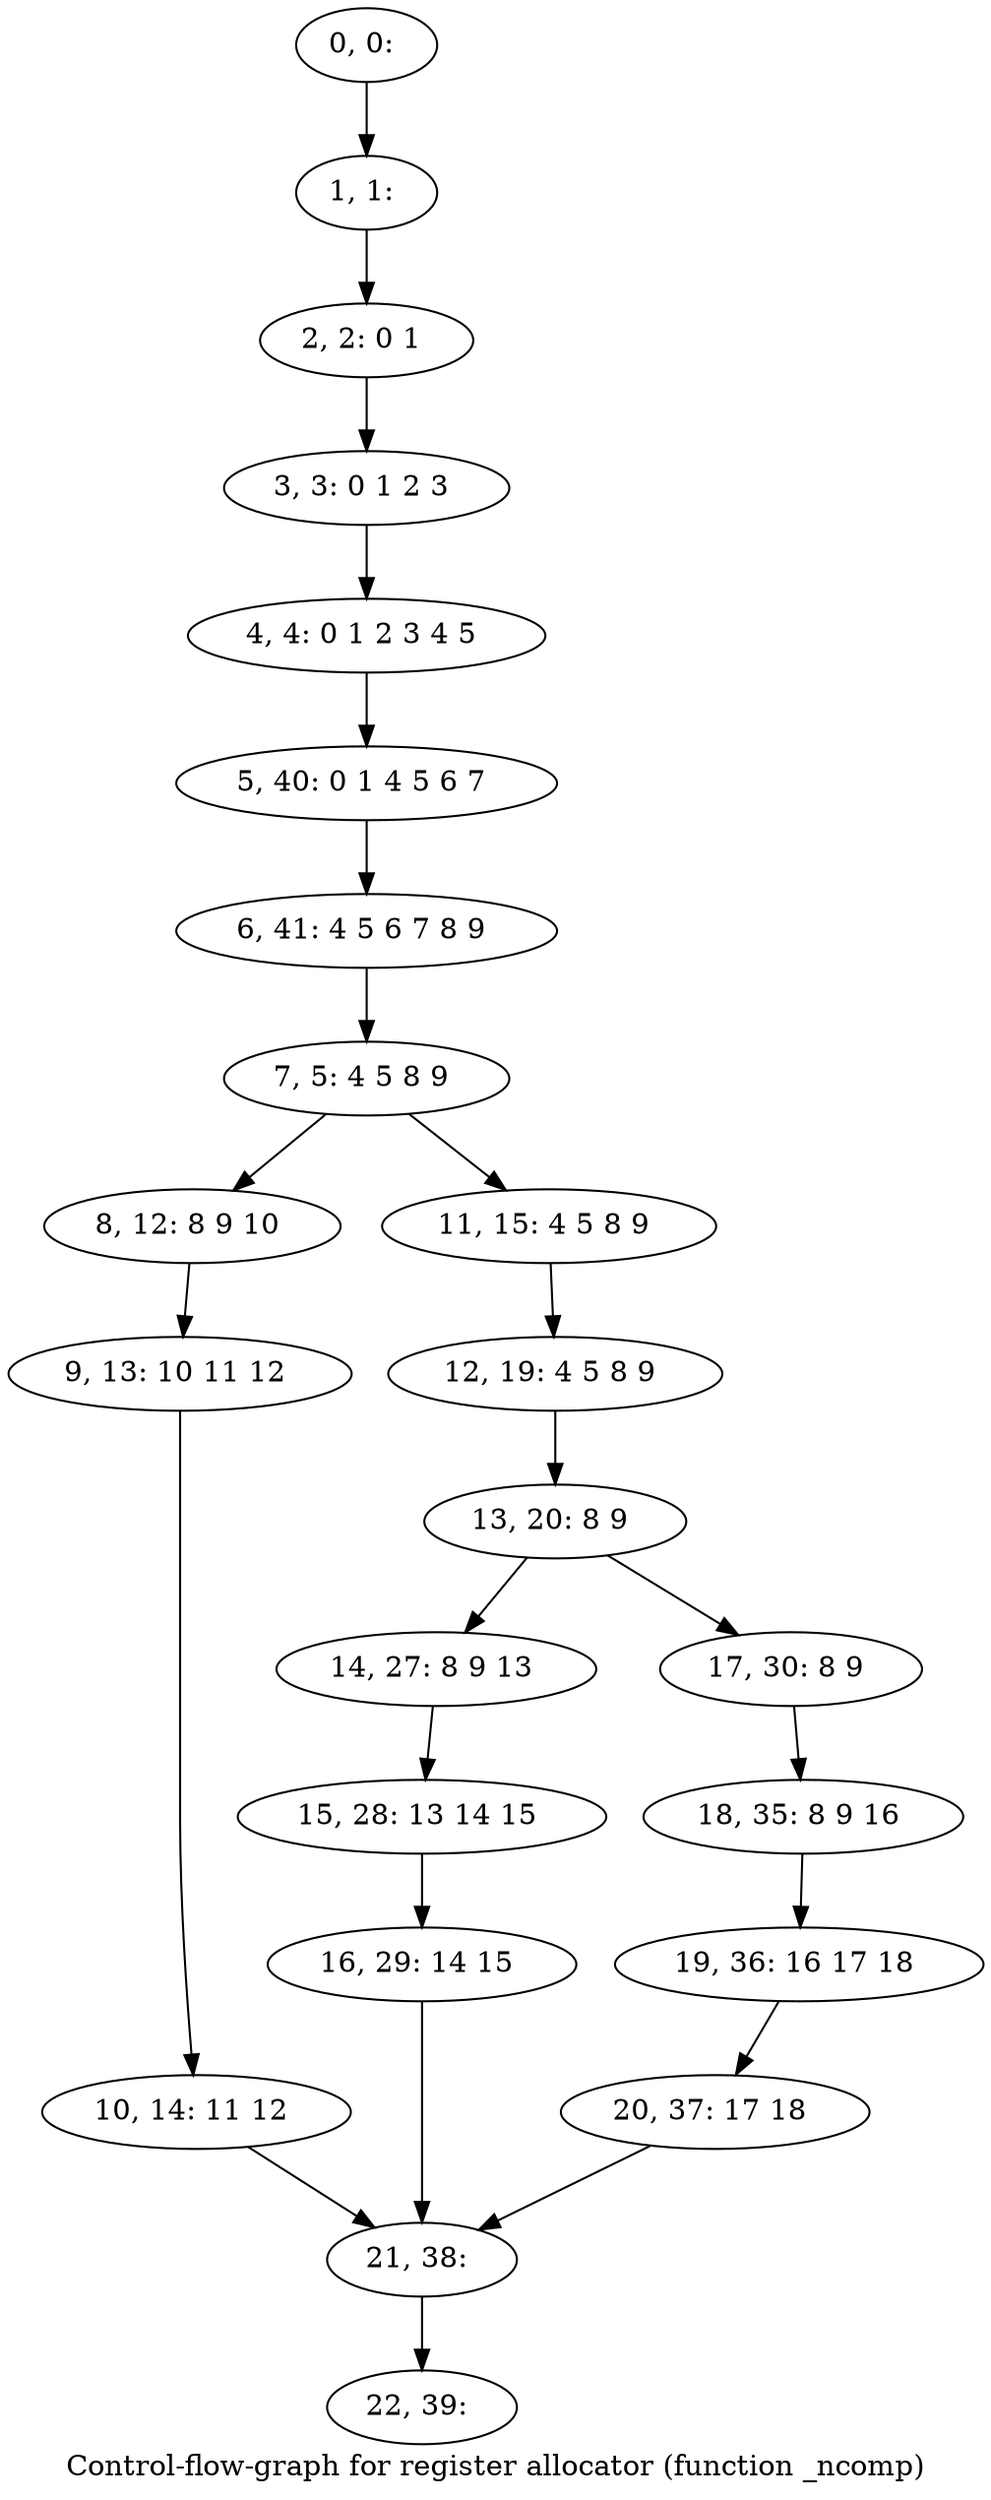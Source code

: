 digraph G {
graph [label="Control-flow-graph for register allocator (function _ncomp)"]
0[label="0, 0: "];
1[label="1, 1: "];
2[label="2, 2: 0 1 "];
3[label="3, 3: 0 1 2 3 "];
4[label="4, 4: 0 1 2 3 4 5 "];
5[label="5, 40: 0 1 4 5 6 7 "];
6[label="6, 41: 4 5 6 7 8 9 "];
7[label="7, 5: 4 5 8 9 "];
8[label="8, 12: 8 9 10 "];
9[label="9, 13: 10 11 12 "];
10[label="10, 14: 11 12 "];
11[label="11, 15: 4 5 8 9 "];
12[label="12, 19: 4 5 8 9 "];
13[label="13, 20: 8 9 "];
14[label="14, 27: 8 9 13 "];
15[label="15, 28: 13 14 15 "];
16[label="16, 29: 14 15 "];
17[label="17, 30: 8 9 "];
18[label="18, 35: 8 9 16 "];
19[label="19, 36: 16 17 18 "];
20[label="20, 37: 17 18 "];
21[label="21, 38: "];
22[label="22, 39: "];
0->1 ;
1->2 ;
2->3 ;
3->4 ;
4->5 ;
5->6 ;
6->7 ;
7->8 ;
7->11 ;
8->9 ;
9->10 ;
10->21 ;
11->12 ;
12->13 ;
13->14 ;
13->17 ;
14->15 ;
15->16 ;
16->21 ;
17->18 ;
18->19 ;
19->20 ;
20->21 ;
21->22 ;
}
